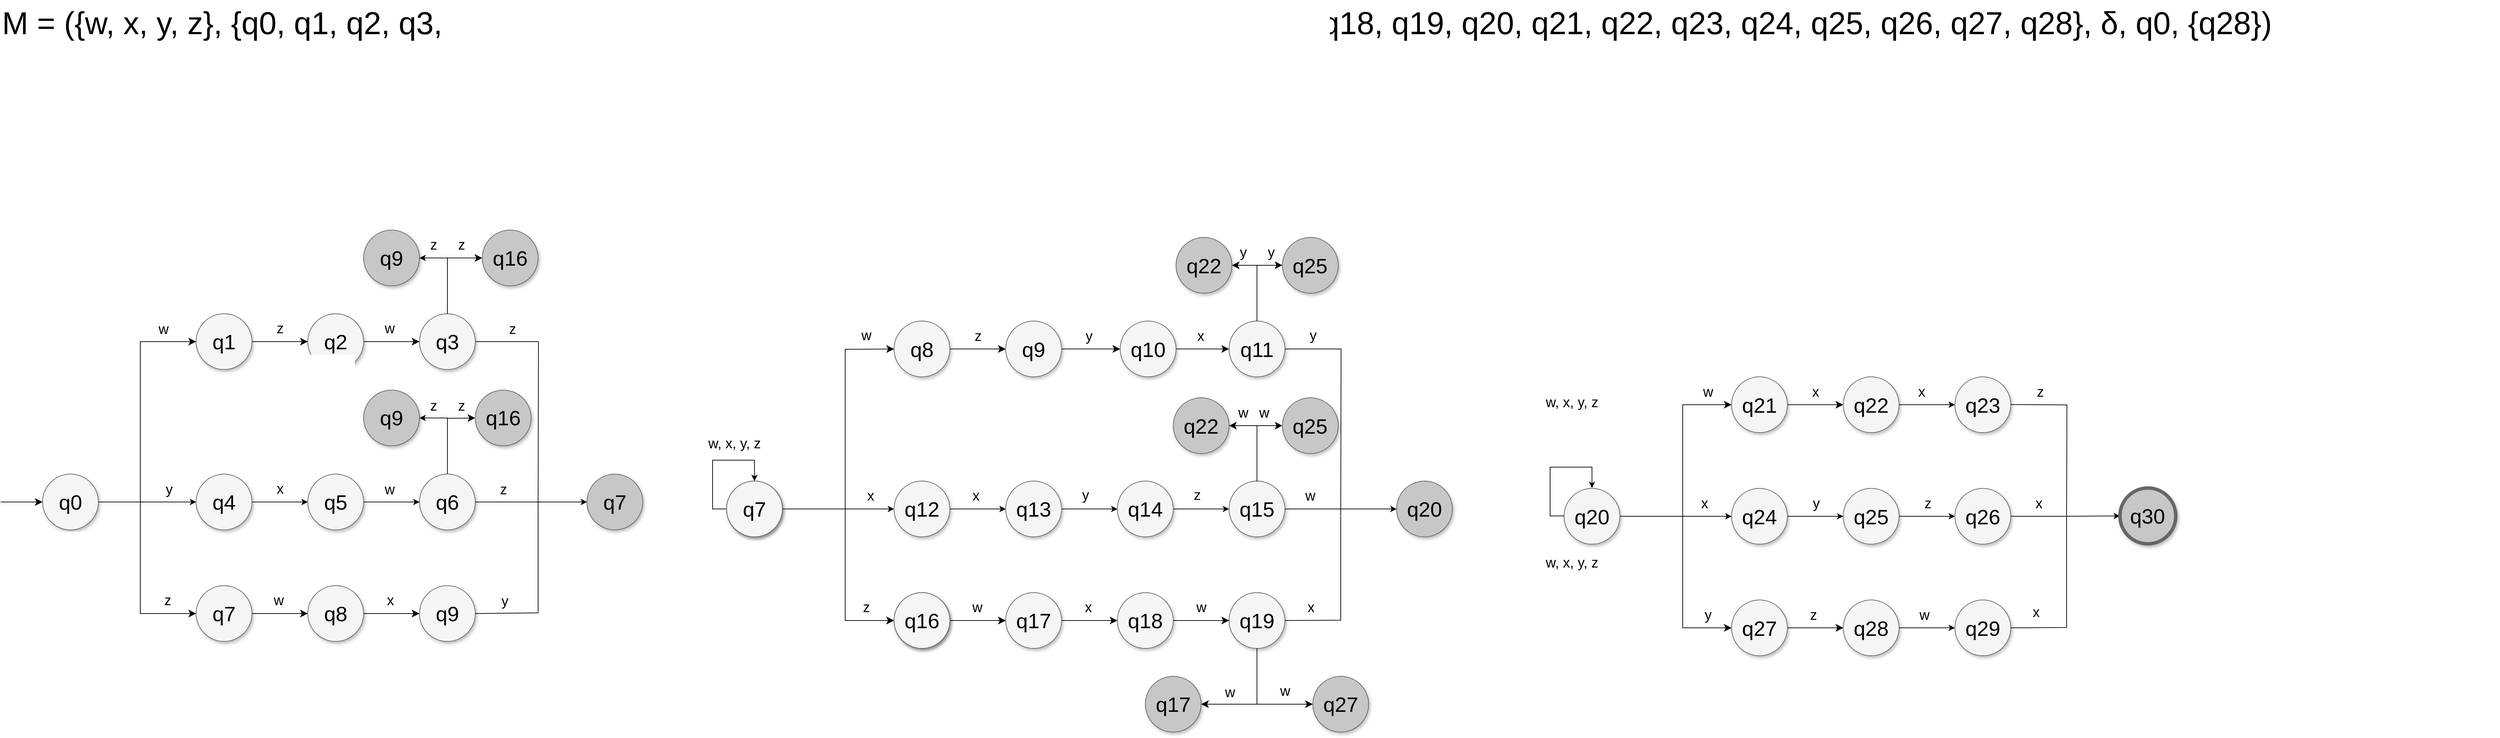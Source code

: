 <mxfile version="24.7.8">
  <diagram name="Page-1" id="ff44883e-f642-bcb2-894b-16b3d25a3f0b">
    <mxGraphModel dx="765" dy="1646" grid="1" gridSize="10" guides="1" tooltips="1" connect="1" arrows="1" fold="1" page="1" pageScale="1.5" pageWidth="1169" pageHeight="826" background="none" math="0" shadow="0">
      <root>
        <mxCell id="0" style=";html=1;" />
        <mxCell id="1" style=";html=1;" parent="0" />
        <mxCell id="iIViWj5kwo_5ftV5tEHs-10" style="edgeStyle=none;curved=1;rounded=0;orthogonalLoop=1;jettySize=auto;html=1;exitX=1;exitY=0.5;exitDx=0;exitDy=0;fontSize=12;startSize=8;endSize=8;entryX=0;entryY=0.5;entryDx=0;entryDy=0;" parent="1" source="f0bcc99304e6f5a-2" target="iIViWj5kwo_5ftV5tEHs-11" edge="1">
          <mxGeometry relative="1" as="geometry">
            <mxPoint x="520" y="350.412" as="targetPoint" />
          </mxGeometry>
        </mxCell>
        <mxCell id="iIViWj5kwo_5ftV5tEHs-38" value="&lt;font style=&quot;font-size: 20px;&quot;&gt;z&lt;/font&gt;" style="edgeLabel;html=1;align=center;verticalAlign=middle;resizable=0;points=[];fontSize=12;" parent="iIViWj5kwo_5ftV5tEHs-10" vertex="1" connectable="0">
          <mxGeometry x="-0.477" y="3" relative="1" as="geometry">
            <mxPoint x="19" y="-17" as="offset" />
          </mxGeometry>
        </mxCell>
        <mxCell id="f0bcc99304e6f5a-2" value="q1" style="ellipse;whiteSpace=wrap;html=1;rounded=0;shadow=1;strokeColor=#666666;strokeWidth=1;fontSize=30;align=center;fillColor=#f5f5f5;" parent="1" vertex="1">
          <mxGeometry x="280" y="310" width="80" height="80" as="geometry" />
        </mxCell>
        <mxCell id="iIViWj5kwo_5ftV5tEHs-1" value="" style="edgeStyle=none;orthogonalLoop=1;jettySize=auto;html=1;rounded=0;fontSize=12;startSize=8;endSize=8;curved=1;entryX=0;entryY=0.5;entryDx=0;entryDy=0;" parent="1" target="iIViWj5kwo_5ftV5tEHs-2" edge="1">
          <mxGeometry width="140" relative="1" as="geometry">
            <mxPoint y="580" as="sourcePoint" />
            <mxPoint x="40" y="580" as="targetPoint" />
            <Array as="points" />
          </mxGeometry>
        </mxCell>
        <mxCell id="iIViWj5kwo_5ftV5tEHs-6" style="edgeStyle=none;curved=0;rounded=0;orthogonalLoop=1;jettySize=auto;html=1;entryX=0;entryY=0.5;entryDx=0;entryDy=0;fontSize=12;startSize=8;endSize=8;" parent="1" source="iIViWj5kwo_5ftV5tEHs-2" target="f0bcc99304e6f5a-2" edge="1">
          <mxGeometry relative="1" as="geometry">
            <Array as="points">
              <mxPoint x="200" y="580" />
              <mxPoint x="200" y="350" />
            </Array>
          </mxGeometry>
        </mxCell>
        <mxCell id="iIViWj5kwo_5ftV5tEHs-8" value="&lt;font style=&quot;font-size: 20px;&quot;&gt;w&lt;/font&gt;" style="edgeLabel;html=1;align=center;verticalAlign=middle;resizable=0;points=[];fontSize=12;" parent="iIViWj5kwo_5ftV5tEHs-6" vertex="1" connectable="0">
          <mxGeometry x="0.784" y="2" relative="1" as="geometry">
            <mxPoint x="-7" y="-17" as="offset" />
          </mxGeometry>
        </mxCell>
        <mxCell id="iIViWj5kwo_5ftV5tEHs-7" style="edgeStyle=none;curved=0;rounded=0;orthogonalLoop=1;jettySize=auto;html=1;exitX=1;exitY=0.5;exitDx=0;exitDy=0;entryX=0;entryY=0.5;entryDx=0;entryDy=0;fontSize=12;startSize=8;endSize=8;" parent="1" source="iIViWj5kwo_5ftV5tEHs-2" target="iIViWj5kwo_5ftV5tEHs-3" edge="1">
          <mxGeometry relative="1" as="geometry">
            <Array as="points">
              <mxPoint x="200" y="580" />
              <mxPoint x="200" y="740" />
            </Array>
          </mxGeometry>
        </mxCell>
        <mxCell id="iIViWj5kwo_5ftV5tEHs-9" value="&lt;span style=&quot;font-size: 20px;&quot;&gt;y&lt;/span&gt;" style="edgeLabel;html=1;align=center;verticalAlign=middle;resizable=0;points=[];fontSize=12;" parent="iIViWj5kwo_5ftV5tEHs-7" vertex="1" connectable="0">
          <mxGeometry x="0.784" relative="1" as="geometry">
            <mxPoint x="-7" y="-179" as="offset" />
          </mxGeometry>
        </mxCell>
        <mxCell id="JUdrio8stWn7Q4SskedR-26" value="&lt;font style=&quot;font-size: 20px;&quot;&gt;z&lt;/font&gt;" style="edgeLabel;html=1;align=center;verticalAlign=middle;resizable=0;points=[];" vertex="1" connectable="0" parent="iIViWj5kwo_5ftV5tEHs-7">
          <mxGeometry x="0.726" y="1" relative="1" as="geometry">
            <mxPoint y="-19" as="offset" />
          </mxGeometry>
        </mxCell>
        <mxCell id="JUdrio8stWn7Q4SskedR-3" value="" style="edgeStyle=orthogonalEdgeStyle;rounded=0;orthogonalLoop=1;jettySize=auto;html=1;" edge="1" parent="1" source="iIViWj5kwo_5ftV5tEHs-2" target="JUdrio8stWn7Q4SskedR-2">
          <mxGeometry relative="1" as="geometry" />
        </mxCell>
        <mxCell id="iIViWj5kwo_5ftV5tEHs-2" value="q0" style="ellipse;whiteSpace=wrap;html=1;rounded=0;shadow=1;strokeColor=#666666;strokeWidth=1;fontSize=30;align=center;fillColor=#f5f5f5;" parent="1" vertex="1">
          <mxGeometry x="60" y="540" width="80" height="80" as="geometry" />
        </mxCell>
        <mxCell id="iIViWj5kwo_5ftV5tEHs-29" value="" style="edgeStyle=none;curved=1;rounded=0;orthogonalLoop=1;jettySize=auto;html=1;fontSize=12;startSize=8;endSize=8;" parent="1" source="iIViWj5kwo_5ftV5tEHs-3" target="iIViWj5kwo_5ftV5tEHs-27" edge="1">
          <mxGeometry relative="1" as="geometry" />
        </mxCell>
        <mxCell id="iIViWj5kwo_5ftV5tEHs-40" value="&lt;font style=&quot;font-size: 20px;&quot;&gt;x&lt;/font&gt;" style="edgeLabel;html=1;align=center;verticalAlign=middle;resizable=0;points=[];fontSize=12;" parent="iIViWj5kwo_5ftV5tEHs-29" vertex="1" connectable="0">
          <mxGeometry x="-0.083" y="2" relative="1" as="geometry">
            <mxPoint x="3" y="-178" as="offset" />
          </mxGeometry>
        </mxCell>
        <mxCell id="JUdrio8stWn7Q4SskedR-25" value="&lt;font style=&quot;font-size: 20px;&quot;&gt;w&lt;/font&gt;" style="edgeLabel;html=1;align=center;verticalAlign=middle;resizable=0;points=[];" vertex="1" connectable="0" parent="iIViWj5kwo_5ftV5tEHs-29">
          <mxGeometry x="-0.058" relative="1" as="geometry">
            <mxPoint y="-20" as="offset" />
          </mxGeometry>
        </mxCell>
        <mxCell id="iIViWj5kwo_5ftV5tEHs-3" value="q7" style="ellipse;whiteSpace=wrap;html=1;rounded=0;shadow=1;strokeColor=#666666;strokeWidth=1;fontSize=30;align=center;fillColor=#f5f5f5;" parent="1" vertex="1">
          <mxGeometry x="280" y="700" width="80" height="80" as="geometry" />
        </mxCell>
        <mxCell id="iIViWj5kwo_5ftV5tEHs-23" style="edgeStyle=none;curved=1;rounded=0;orthogonalLoop=1;jettySize=auto;html=1;entryX=0;entryY=0.5;entryDx=0;entryDy=0;fontSize=12;startSize=8;endSize=8;" parent="1" source="iIViWj5kwo_5ftV5tEHs-11" edge="1">
          <mxGeometry relative="1" as="geometry">
            <mxPoint x="600" y="350" as="targetPoint" />
          </mxGeometry>
        </mxCell>
        <mxCell id="iIViWj5kwo_5ftV5tEHs-39" value="&lt;font style=&quot;font-size: 20px;&quot;&gt;w&lt;/font&gt;" style="edgeLabel;html=1;align=center;verticalAlign=middle;resizable=0;points=[];fontSize=12;" parent="iIViWj5kwo_5ftV5tEHs-23" vertex="1" connectable="0">
          <mxGeometry x="-0.083" y="3" relative="1" as="geometry">
            <mxPoint y="-17" as="offset" />
          </mxGeometry>
        </mxCell>
        <mxCell id="iIViWj5kwo_5ftV5tEHs-11" value="q2" style="ellipse;whiteSpace=wrap;html=1;rounded=0;shadow=1;strokeColor=#666666;strokeWidth=1;fontSize=30;align=center;fillColor=#f5f5f5;" parent="1" vertex="1">
          <mxGeometry x="440" y="310" width="80" height="80" as="geometry" />
        </mxCell>
        <mxCell id="iIViWj5kwo_5ftV5tEHs-27" value="q8" style="ellipse;whiteSpace=wrap;html=1;rounded=0;shadow=1;strokeColor=#666666;strokeWidth=1;fontSize=30;align=center;fillColor=#f5f5f5;" parent="1" vertex="1">
          <mxGeometry x="440" y="700" width="80" height="80" as="geometry" />
        </mxCell>
        <mxCell id="iIViWj5kwo_5ftV5tEHs-47" style="edgeStyle=none;curved=0;rounded=0;orthogonalLoop=1;jettySize=auto;html=1;exitX=1;exitY=0.5;exitDx=0;exitDy=0;fontSize=12;startSize=8;endSize=8;" parent="1" source="iIViWj5kwo_5ftV5tEHs-49" target="iIViWj5kwo_5ftV5tEHs-52" edge="1">
          <mxGeometry relative="1" as="geometry">
            <Array as="points">
              <mxPoint x="1210" y="590" />
              <mxPoint x="1210" y="750" />
            </Array>
          </mxGeometry>
        </mxCell>
        <mxCell id="iIViWj5kwo_5ftV5tEHs-49" value="q5" style="ellipse;whiteSpace=wrap;html=1;rounded=0;shadow=1;strokeColor=#666666;strokeWidth=1;fontSize=30;align=center;fillColor=#f5f5f5;" parent="1" vertex="1">
          <mxGeometry x="1040" y="550" width="80" height="80" as="geometry" />
        </mxCell>
        <mxCell id="iIViWj5kwo_5ftV5tEHs-50" value="" style="edgeStyle=none;curved=1;rounded=0;orthogonalLoop=1;jettySize=auto;html=1;fontSize=12;startSize=8;endSize=8;" parent="1" source="iIViWj5kwo_5ftV5tEHs-52" target="iIViWj5kwo_5ftV5tEHs-59" edge="1">
          <mxGeometry relative="1" as="geometry" />
        </mxCell>
        <mxCell id="iIViWj5kwo_5ftV5tEHs-52" value="q8" style="ellipse;whiteSpace=wrap;html=1;rounded=0;shadow=1;strokeColor=#666666;strokeWidth=1;fontSize=30;align=center;fillColor=#f5f5f5;" parent="1" vertex="1">
          <mxGeometry x="1280" y="710" width="80" height="80" as="geometry" />
        </mxCell>
        <mxCell id="iIViWj5kwo_5ftV5tEHs-53" style="edgeStyle=none;curved=1;rounded=0;orthogonalLoop=1;jettySize=auto;html=1;entryX=0;entryY=0.5;entryDx=0;entryDy=0;fontSize=12;startSize=8;endSize=8;" parent="1" source="iIViWj5kwo_5ftV5tEHs-55" edge="1" target="YRFl2U0ToXUnBVI3a0Rl-48">
          <mxGeometry relative="1" as="geometry">
            <mxPoint x="1564.0" y="360.53" as="targetPoint" />
          </mxGeometry>
        </mxCell>
        <mxCell id="iIViWj5kwo_5ftV5tEHs-54" value="&lt;span style=&quot;font-size: 20px;&quot;&gt;y&lt;/span&gt;" style="edgeLabel;html=1;align=center;verticalAlign=middle;resizable=0;points=[];fontSize=12;" parent="iIViWj5kwo_5ftV5tEHs-53" vertex="1" connectable="0">
          <mxGeometry x="-0.083" y="3" relative="1" as="geometry">
            <mxPoint y="-17" as="offset" />
          </mxGeometry>
        </mxCell>
        <mxCell id="iIViWj5kwo_5ftV5tEHs-55" value="q9" style="ellipse;whiteSpace=wrap;html=1;rounded=0;shadow=1;strokeColor=#666666;strokeWidth=1;fontSize=30;align=center;fillColor=#f5f5f5;" parent="1" vertex="1">
          <mxGeometry x="1440" y="320.53" width="80" height="80" as="geometry" />
        </mxCell>
        <mxCell id="iIViWj5kwo_5ftV5tEHs-57" value="" style="edgeStyle=none;curved=1;rounded=0;orthogonalLoop=1;jettySize=auto;html=1;fontSize=12;startSize=8;endSize=8;" parent="1" source="iIViWj5kwo_5ftV5tEHs-59" edge="1">
          <mxGeometry relative="1" as="geometry">
            <mxPoint x="1600" y="750" as="targetPoint" />
          </mxGeometry>
        </mxCell>
        <mxCell id="iIViWj5kwo_5ftV5tEHs-58" value="&lt;font style=&quot;font-size: 20px;&quot;&gt;y&lt;/font&gt;" style="edgeLabel;html=1;align=center;verticalAlign=middle;resizable=0;points=[];fontSize=12;" parent="iIViWj5kwo_5ftV5tEHs-57" vertex="1" connectable="0">
          <mxGeometry x="-0.167" relative="1" as="geometry">
            <mxPoint y="-181" as="offset" />
          </mxGeometry>
        </mxCell>
        <mxCell id="JUdrio8stWn7Q4SskedR-35" value="&lt;font style=&quot;font-size: 20px;&quot;&gt;x&lt;/font&gt;" style="edgeLabel;html=1;align=center;verticalAlign=middle;resizable=0;points=[];" vertex="1" connectable="0" parent="iIViWj5kwo_5ftV5tEHs-57">
          <mxGeometry x="-0.054" y="-1" relative="1" as="geometry">
            <mxPoint y="-21" as="offset" />
          </mxGeometry>
        </mxCell>
        <mxCell id="iIViWj5kwo_5ftV5tEHs-59" value="q17" style="ellipse;whiteSpace=wrap;html=1;rounded=0;shadow=1;strokeColor=#666666;strokeWidth=1;fontSize=30;align=center;fillColor=#f5f5f5;" parent="1" vertex="1">
          <mxGeometry x="1440" y="710" width="80" height="80" as="geometry" />
        </mxCell>
        <mxCell id="EqjX6n_9IyycGUnKyrME-22" value="M = ({w, x, y, z}, {q0, q1, q2, q3, q4, q5, q6, q7, q8, q9, q10, q11, q12, q13, q14, q15, q16, q17, q18, q19, q20, q21, q22, q23, q24, q25, q26, q27, q28}, δ, q0, {q28})" style="text;whiteSpace=wrap;fontSize=45;" parent="1" vertex="1">
          <mxGeometry y="-140" width="3580" height="30" as="geometry" />
        </mxCell>
        <mxCell id="YRFl2U0ToXUnBVI3a0Rl-30" value="" style="edgeStyle=none;curved=0;rounded=0;orthogonalLoop=1;jettySize=auto;html=1;fontSize=12;startSize=8;endSize=8;" parent="1" target="YRFl2U0ToXUnBVI3a0Rl-35" edge="1">
          <mxGeometry relative="1" as="geometry">
            <mxPoint x="520" y="740" as="sourcePoint" />
            <Array as="points" />
          </mxGeometry>
        </mxCell>
        <mxCell id="YRFl2U0ToXUnBVI3a0Rl-31" value="&lt;font style=&quot;font-size: 20px;&quot;&gt;w&lt;/font&gt;" style="edgeLabel;html=1;align=center;verticalAlign=middle;resizable=0;points=[];fontSize=12;" parent="YRFl2U0ToXUnBVI3a0Rl-30" vertex="1" connectable="0">
          <mxGeometry x="-0.083" y="2" relative="1" as="geometry">
            <mxPoint y="-177" as="offset" />
          </mxGeometry>
        </mxCell>
        <mxCell id="JUdrio8stWn7Q4SskedR-23" value="&lt;font style=&quot;font-size: 20px;&quot;&gt;x&lt;/font&gt;" style="edgeLabel;html=1;align=center;verticalAlign=middle;resizable=0;points=[];" vertex="1" connectable="0" parent="YRFl2U0ToXUnBVI3a0Rl-30">
          <mxGeometry x="-0.046" relative="1" as="geometry">
            <mxPoint y="-20" as="offset" />
          </mxGeometry>
        </mxCell>
        <mxCell id="JUdrio8stWn7Q4SskedR-9" style="edgeStyle=orthogonalEdgeStyle;rounded=0;orthogonalLoop=1;jettySize=auto;html=1;exitX=1;exitY=0.5;exitDx=0;exitDy=0;endArrow=none;endFill=0;" edge="1" parent="1" source="YRFl2U0ToXUnBVI3a0Rl-33">
          <mxGeometry relative="1" as="geometry">
            <mxPoint x="770" y="590" as="targetPoint" />
            <mxPoint x="690.0" y="350" as="sourcePoint" />
          </mxGeometry>
        </mxCell>
        <mxCell id="JUdrio8stWn7Q4SskedR-28" value="&lt;font style=&quot;font-size: 20px;&quot;&gt;z&lt;/font&gt;" style="edgeLabel;html=1;align=center;verticalAlign=middle;resizable=0;points=[];" vertex="1" connectable="0" parent="JUdrio8stWn7Q4SskedR-9">
          <mxGeometry x="-0.673" relative="1" as="geometry">
            <mxPoint x="-1" y="-19" as="offset" />
          </mxGeometry>
        </mxCell>
        <mxCell id="JUdrio8stWn7Q4SskedR-47" value="" style="edgeStyle=orthogonalEdgeStyle;rounded=0;orthogonalLoop=1;jettySize=auto;html=1;entryX=1;entryY=0.5;entryDx=0;entryDy=0;exitX=0.5;exitY=0;exitDx=0;exitDy=0;" edge="1" parent="1" source="YRFl2U0ToXUnBVI3a0Rl-33" target="JUdrio8stWn7Q4SskedR-46">
          <mxGeometry relative="1" as="geometry">
            <mxPoint x="690" y="210" as="sourcePoint" />
            <mxPoint x="620" y="160" as="targetPoint" />
          </mxGeometry>
        </mxCell>
        <mxCell id="YRFl2U0ToXUnBVI3a0Rl-33" value="q3" style="ellipse;whiteSpace=wrap;html=1;rounded=0;shadow=1;strokeColor=#666666;strokeWidth=1;fontSize=30;align=center;fillColor=#f5f5f5;" parent="1" vertex="1">
          <mxGeometry x="600" y="310" width="80" height="80" as="geometry" />
        </mxCell>
        <mxCell id="YRFl2U0ToXUnBVI3a0Rl-35" value="q9" style="ellipse;whiteSpace=wrap;html=1;rounded=0;shadow=1;strokeColor=#666666;strokeWidth=1;fontSize=30;align=center;fillColor=#f5f5f5;" parent="1" vertex="1">
          <mxGeometry x="600" y="700" width="80" height="80" as="geometry" />
        </mxCell>
        <mxCell id="YRFl2U0ToXUnBVI3a0Rl-40" value="" style="edgeStyle=none;curved=0;rounded=0;orthogonalLoop=1;jettySize=auto;html=1;fontSize=12;startSize=8;endSize=8;endArrow=none;endFill=0;exitX=1;exitY=0.5;exitDx=0;exitDy=0;" parent="1" edge="1" source="YRFl2U0ToXUnBVI3a0Rl-35">
          <mxGeometry relative="1" as="geometry">
            <mxPoint x="690" y="739.47" as="sourcePoint" />
            <mxPoint x="770" y="590" as="targetPoint" />
            <Array as="points">
              <mxPoint x="770" y="739" />
            </Array>
          </mxGeometry>
        </mxCell>
        <mxCell id="JUdrio8stWn7Q4SskedR-24" value="&lt;font style=&quot;font-size: 20px;&quot;&gt;y&lt;/font&gt;" style="edgeLabel;html=1;align=center;verticalAlign=middle;resizable=0;points=[];" vertex="1" connectable="0" parent="YRFl2U0ToXUnBVI3a0Rl-40">
          <mxGeometry x="-0.653" y="1" relative="1" as="geometry">
            <mxPoint y="-18" as="offset" />
          </mxGeometry>
        </mxCell>
        <mxCell id="YRFl2U0ToXUnBVI3a0Rl-46" style="edgeStyle=none;curved=1;rounded=0;orthogonalLoop=1;jettySize=auto;html=1;entryX=0;entryY=0.5;entryDx=0;entryDy=0;fontSize=12;startSize=8;endSize=8;" parent="1" source="YRFl2U0ToXUnBVI3a0Rl-48" edge="1" target="YRFl2U0ToXUnBVI3a0Rl-74">
          <mxGeometry relative="1" as="geometry">
            <mxPoint x="1724.0" y="360.53" as="targetPoint" />
          </mxGeometry>
        </mxCell>
        <mxCell id="YRFl2U0ToXUnBVI3a0Rl-47" value="&lt;span style=&quot;font-size: 20px;&quot;&gt;x&lt;/span&gt;" style="edgeLabel;html=1;align=center;verticalAlign=middle;resizable=0;points=[];fontSize=12;" parent="YRFl2U0ToXUnBVI3a0Rl-46" vertex="1" connectable="0">
          <mxGeometry x="-0.083" y="3" relative="1" as="geometry">
            <mxPoint y="-17" as="offset" />
          </mxGeometry>
        </mxCell>
        <mxCell id="YRFl2U0ToXUnBVI3a0Rl-48" value="q10" style="ellipse;whiteSpace=wrap;html=1;rounded=0;shadow=1;strokeColor=#666666;strokeWidth=1;fontSize=30;align=center;fillColor=#f5f5f5;" parent="1" vertex="1">
          <mxGeometry x="1604" y="320.53" width="80" height="80" as="geometry" />
        </mxCell>
        <mxCell id="YRFl2U0ToXUnBVI3a0Rl-49" value="" style="edgeStyle=none;curved=1;rounded=0;orthogonalLoop=1;jettySize=auto;html=1;fontSize=12;startSize=8;endSize=8;" parent="1" source="YRFl2U0ToXUnBVI3a0Rl-51" edge="1">
          <mxGeometry relative="1" as="geometry">
            <mxPoint x="1760.0" y="750.0" as="targetPoint" />
          </mxGeometry>
        </mxCell>
        <mxCell id="YRFl2U0ToXUnBVI3a0Rl-50" value="&lt;font style=&quot;font-size: 20px;&quot;&gt;z&lt;/font&gt;" style="edgeLabel;html=1;align=center;verticalAlign=middle;resizable=0;points=[];fontSize=12;" parent="YRFl2U0ToXUnBVI3a0Rl-49" vertex="1" connectable="0">
          <mxGeometry x="-0.167" relative="1" as="geometry">
            <mxPoint y="-181" as="offset" />
          </mxGeometry>
        </mxCell>
        <mxCell id="YRFl2U0ToXUnBVI3a0Rl-51" value="q18" style="ellipse;whiteSpace=wrap;html=1;rounded=0;shadow=1;strokeColor=#666666;strokeWidth=1;fontSize=30;align=center;fillColor=#f5f5f5;" parent="1" vertex="1">
          <mxGeometry x="1600" y="710" width="80" height="80" as="geometry" />
        </mxCell>
        <mxCell id="JUdrio8stWn7Q4SskedR-19" style="edgeStyle=orthogonalEdgeStyle;rounded=0;orthogonalLoop=1;jettySize=auto;html=1;exitX=1;exitY=0.5;exitDx=0;exitDy=0;endArrow=none;endFill=0;" edge="1" parent="1" source="YRFl2U0ToXUnBVI3a0Rl-74">
          <mxGeometry relative="1" as="geometry">
            <mxPoint x="1920" y="600" as="targetPoint" />
          </mxGeometry>
        </mxCell>
        <mxCell id="YRFl2U0ToXUnBVI3a0Rl-74" value="q11" style="ellipse;whiteSpace=wrap;html=1;rounded=0;shadow=1;strokeColor=#666666;strokeWidth=1;fontSize=30;align=center;fillColor=#f5f5f5;" parent="1" vertex="1">
          <mxGeometry x="1760" y="320.53" width="80" height="80" as="geometry" />
        </mxCell>
        <mxCell id="YRFl2U0ToXUnBVI3a0Rl-77" value="q19" style="ellipse;whiteSpace=wrap;html=1;rounded=0;shadow=1;strokeColor=#666666;strokeWidth=1;fontSize=30;align=center;fillColor=#f5f5f5;" parent="1" vertex="1">
          <mxGeometry x="1760" y="710" width="80" height="80" as="geometry" />
        </mxCell>
        <mxCell id="YRFl2U0ToXUnBVI3a0Rl-78" value="q25" style="ellipse;whiteSpace=wrap;html=1;rounded=0;shadow=1;strokeColor=#666666;strokeWidth=1;fontSize=30;align=center;fillColor=#C7C7C7;" parent="1" vertex="1">
          <mxGeometry x="1836.47" y="200.53" width="80" height="80" as="geometry" />
        </mxCell>
        <mxCell id="YRFl2U0ToXUnBVI3a0Rl-79" value="q22" style="ellipse;whiteSpace=wrap;html=1;rounded=0;shadow=1;strokeColor=#666666;strokeWidth=1;fontSize=30;align=center;fillColor=#C7C7C7;" parent="1" vertex="1">
          <mxGeometry x="1684" y="200.53" width="80" height="80" as="geometry" />
        </mxCell>
        <mxCell id="YRFl2U0ToXUnBVI3a0Rl-82" value="q17" style="ellipse;whiteSpace=wrap;html=1;rounded=0;shadow=1;strokeColor=#666666;strokeWidth=1;fontSize=30;align=center;fillColor=#C7C7C7;" parent="1" vertex="1">
          <mxGeometry x="1640" y="830" width="80" height="80" as="geometry" />
        </mxCell>
        <mxCell id="YRFl2U0ToXUnBVI3a0Rl-83" value="q27" style="ellipse;whiteSpace=wrap;html=1;rounded=0;shadow=1;strokeColor=#666666;strokeWidth=1;fontSize=30;align=center;fillColor=#C7C7C7;" parent="1" vertex="1">
          <mxGeometry x="1880" y="830" width="80" height="80" as="geometry" />
        </mxCell>
        <mxCell id="YRFl2U0ToXUnBVI3a0Rl-86" style="edgeStyle=none;curved=0;rounded=0;orthogonalLoop=1;jettySize=auto;html=1;exitX=0.5;exitY=0;exitDx=0;exitDy=0;entryX=1;entryY=0.5;entryDx=0;entryDy=0;fontSize=12;startSize=8;endSize=8;" parent="1" target="YRFl2U0ToXUnBVI3a0Rl-79" edge="1">
          <mxGeometry relative="1" as="geometry">
            <mxPoint x="1800" y="320.53" as="sourcePoint" />
            <mxPoint x="1840" y="120.53" as="targetPoint" />
            <Array as="points">
              <mxPoint x="1800" y="240.53" />
            </Array>
          </mxGeometry>
        </mxCell>
        <mxCell id="YRFl2U0ToXUnBVI3a0Rl-87" value="&lt;span style=&quot;font-size: 20px;&quot;&gt;y&lt;/span&gt;" style="edgeLabel;html=1;align=center;verticalAlign=middle;resizable=0;points=[];fontSize=12;" parent="YRFl2U0ToXUnBVI3a0Rl-86" vertex="1" connectable="0">
          <mxGeometry x="0.772" y="2" relative="1" as="geometry">
            <mxPoint x="3" y="-22" as="offset" />
          </mxGeometry>
        </mxCell>
        <mxCell id="YRFl2U0ToXUnBVI3a0Rl-88" style="edgeStyle=none;curved=0;rounded=0;orthogonalLoop=1;jettySize=auto;html=1;exitX=0.5;exitY=0;exitDx=0;exitDy=0;entryX=0;entryY=0.5;entryDx=0;entryDy=0;fontSize=12;startSize=8;endSize=8;" parent="1" target="YRFl2U0ToXUnBVI3a0Rl-78" edge="1">
          <mxGeometry relative="1" as="geometry">
            <mxPoint x="1800" y="320.53" as="sourcePoint" />
            <mxPoint x="1840" y="240.53" as="targetPoint" />
            <Array as="points">
              <mxPoint x="1800" y="240.53" />
            </Array>
          </mxGeometry>
        </mxCell>
        <mxCell id="YRFl2U0ToXUnBVI3a0Rl-89" value="&lt;font style=&quot;font-size: 20px;&quot;&gt;y&lt;/font&gt;" style="edgeLabel;html=1;align=center;verticalAlign=middle;resizable=0;points=[];fontSize=12;" parent="YRFl2U0ToXUnBVI3a0Rl-88" vertex="1" connectable="0">
          <mxGeometry x="0.578" y="1" relative="1" as="geometry">
            <mxPoint x="8" y="-19" as="offset" />
          </mxGeometry>
        </mxCell>
        <mxCell id="YRFl2U0ToXUnBVI3a0Rl-92" style="edgeStyle=none;curved=0;rounded=0;orthogonalLoop=1;jettySize=auto;html=1;exitX=0.5;exitY=1;exitDx=0;exitDy=0;entryX=0;entryY=0.5;entryDx=0;entryDy=0;fontSize=12;startSize=8;endSize=8;" parent="1" target="YRFl2U0ToXUnBVI3a0Rl-83" edge="1">
          <mxGeometry relative="1" as="geometry">
            <mxPoint x="1800" y="790" as="sourcePoint" />
            <Array as="points">
              <mxPoint x="1800" y="870" />
            </Array>
            <mxPoint x="1840.0" y="870" as="targetPoint" />
          </mxGeometry>
        </mxCell>
        <mxCell id="YRFl2U0ToXUnBVI3a0Rl-93" value="&lt;font style=&quot;font-size: 20px;&quot;&gt;w&lt;/font&gt;" style="edgeLabel;html=1;align=center;verticalAlign=middle;resizable=0;points=[];fontSize=12;" parent="YRFl2U0ToXUnBVI3a0Rl-92" vertex="1" connectable="0">
          <mxGeometry x="0.587" y="4" relative="1" as="geometry">
            <mxPoint x="-7" y="-16" as="offset" />
          </mxGeometry>
        </mxCell>
        <mxCell id="YRFl2U0ToXUnBVI3a0Rl-94" style="edgeStyle=none;curved=0;rounded=0;orthogonalLoop=1;jettySize=auto;html=1;exitX=0.5;exitY=1;exitDx=0;exitDy=0;entryX=1;entryY=0.5;entryDx=0;entryDy=0;fontSize=12;startSize=8;endSize=8;" parent="1" target="YRFl2U0ToXUnBVI3a0Rl-82" edge="1">
          <mxGeometry relative="1" as="geometry">
            <mxPoint x="1800" y="790" as="sourcePoint" />
            <Array as="points">
              <mxPoint x="1800" y="870" />
            </Array>
            <mxPoint x="1840.0" y="990" as="targetPoint" />
          </mxGeometry>
        </mxCell>
        <mxCell id="YRFl2U0ToXUnBVI3a0Rl-95" value="&lt;font style=&quot;font-size: 20px;&quot;&gt;w&lt;/font&gt;" style="edgeLabel;html=1;align=center;verticalAlign=middle;resizable=0;points=[];fontSize=12;" parent="YRFl2U0ToXUnBVI3a0Rl-94" vertex="1" connectable="0">
          <mxGeometry x="0.784" y="1" relative="1" as="geometry">
            <mxPoint x="23" y="-19" as="offset" />
          </mxGeometry>
        </mxCell>
        <mxCell id="YRFl2U0ToXUnBVI3a0Rl-101" style="edgeStyle=none;curved=1;rounded=0;orthogonalLoop=1;jettySize=auto;html=1;exitX=1;exitY=0.5;exitDx=0;exitDy=0;fontSize=12;startSize=8;endSize=8;entryX=0;entryY=0.5;entryDx=0;entryDy=0;" parent="1" source="YRFl2U0ToXUnBVI3a0Rl-109" edge="1" target="iIViWj5kwo_5ftV5tEHs-55">
          <mxGeometry relative="1" as="geometry">
            <mxPoint x="1390" y="410" as="targetPoint" />
          </mxGeometry>
        </mxCell>
        <mxCell id="YRFl2U0ToXUnBVI3a0Rl-102" value="&lt;font style=&quot;font-size: 20px;&quot;&gt;z&lt;/font&gt;" style="edgeLabel;html=1;align=center;verticalAlign=middle;resizable=0;points=[];fontSize=12;" parent="YRFl2U0ToXUnBVI3a0Rl-101" vertex="1" connectable="0">
          <mxGeometry x="-0.477" y="3" relative="1" as="geometry">
            <mxPoint x="19" y="-17" as="offset" />
          </mxGeometry>
        </mxCell>
        <mxCell id="YRFl2U0ToXUnBVI3a0Rl-109" value="q8" style="ellipse;whiteSpace=wrap;html=1;rounded=0;shadow=1;strokeColor=#666666;strokeWidth=1;fontSize=30;align=center;fillColor=#f5f5f5;" parent="1" vertex="1">
          <mxGeometry x="1280" y="320.53" width="80" height="80" as="geometry" />
        </mxCell>
        <mxCell id="YRFl2U0ToXUnBVI3a0Rl-110" style="edgeStyle=none;curved=0;rounded=0;orthogonalLoop=1;jettySize=auto;html=1;entryX=0;entryY=0.5;entryDx=0;entryDy=0;fontSize=12;startSize=8;endSize=8;" parent="1" source="YRFl2U0ToXUnBVI3a0Rl-114" target="YRFl2U0ToXUnBVI3a0Rl-109" edge="1">
          <mxGeometry relative="1" as="geometry">
            <Array as="points">
              <mxPoint x="1210" y="590" />
              <mxPoint x="1210" y="430" />
              <mxPoint x="1210" y="361" />
            </Array>
          </mxGeometry>
        </mxCell>
        <mxCell id="YRFl2U0ToXUnBVI3a0Rl-111" value="&lt;font style=&quot;font-size: 20px;&quot;&gt;w&lt;/font&gt;" style="edgeLabel;html=1;align=center;verticalAlign=middle;resizable=0;points=[];fontSize=12;" parent="YRFl2U0ToXUnBVI3a0Rl-110" vertex="1" connectable="0">
          <mxGeometry x="0.784" y="2" relative="1" as="geometry">
            <mxPoint x="2" y="-19" as="offset" />
          </mxGeometry>
        </mxCell>
        <mxCell id="YRFl2U0ToXUnBVI3a0Rl-112" style="edgeStyle=none;curved=0;rounded=0;orthogonalLoop=1;jettySize=auto;html=1;exitX=1;exitY=0.5;exitDx=0;exitDy=0;fontSize=12;startSize=8;endSize=8;" parent="1" source="YRFl2U0ToXUnBVI3a0Rl-114" target="YRFl2U0ToXUnBVI3a0Rl-121" edge="1">
          <mxGeometry relative="1" as="geometry">
            <Array as="points">
              <mxPoint x="1210" y="590" />
              <mxPoint x="1210" y="750" />
            </Array>
          </mxGeometry>
        </mxCell>
        <mxCell id="YRFl2U0ToXUnBVI3a0Rl-113" value="&lt;span style=&quot;font-size: 20px;&quot;&gt;x&lt;/span&gt;" style="edgeLabel;html=1;align=center;verticalAlign=middle;resizable=0;points=[];fontSize=12;" parent="YRFl2U0ToXUnBVI3a0Rl-112" vertex="1" connectable="0">
          <mxGeometry x="0.784" relative="1" as="geometry">
            <mxPoint y="-180" as="offset" />
          </mxGeometry>
        </mxCell>
        <mxCell id="i9ecy3kwUGsUXFgubPl8-27" style="edgeStyle=orthogonalEdgeStyle;rounded=0;orthogonalLoop=1;jettySize=auto;html=1;entryX=0.5;entryY=0;entryDx=0;entryDy=0;" parent="1" source="YRFl2U0ToXUnBVI3a0Rl-114" target="YRFl2U0ToXUnBVI3a0Rl-114" edge="1">
          <mxGeometry relative="1" as="geometry">
            <mxPoint x="1090" y="540" as="targetPoint" />
            <Array as="points">
              <mxPoint x="1020" y="590" />
              <mxPoint x="1020" y="520" />
              <mxPoint x="1080" y="520" />
            </Array>
          </mxGeometry>
        </mxCell>
        <mxCell id="JUdrio8stWn7Q4SskedR-11" value="" style="edgeStyle=orthogonalEdgeStyle;rounded=0;orthogonalLoop=1;jettySize=auto;html=1;" edge="1" parent="1" source="YRFl2U0ToXUnBVI3a0Rl-114" target="JUdrio8stWn7Q4SskedR-10">
          <mxGeometry relative="1" as="geometry" />
        </mxCell>
        <mxCell id="YRFl2U0ToXUnBVI3a0Rl-114" value="q7" style="ellipse;whiteSpace=wrap;html=1;rounded=0;shadow=1;strokeColor=#666666;strokeWidth=1;fontSize=30;align=center;fillColor=#f5f5f5;" parent="1" vertex="1">
          <mxGeometry x="1040" y="550" width="80" height="80" as="geometry" />
        </mxCell>
        <mxCell id="YRFl2U0ToXUnBVI3a0Rl-115" value="" style="edgeStyle=none;curved=1;rounded=0;orthogonalLoop=1;jettySize=auto;html=1;fontSize=12;startSize=8;endSize=8;" parent="1" source="YRFl2U0ToXUnBVI3a0Rl-121" edge="1">
          <mxGeometry relative="1" as="geometry">
            <mxPoint x="1440" y="750" as="targetPoint" />
          </mxGeometry>
        </mxCell>
        <mxCell id="YRFl2U0ToXUnBVI3a0Rl-116" value="&lt;font style=&quot;font-size: 20px;&quot;&gt;x&lt;/font&gt;" style="edgeLabel;html=1;align=center;verticalAlign=middle;resizable=0;points=[];fontSize=12;" parent="YRFl2U0ToXUnBVI3a0Rl-115" vertex="1" connectable="0">
          <mxGeometry x="-0.083" y="2" relative="1" as="geometry">
            <mxPoint y="-178" as="offset" />
          </mxGeometry>
        </mxCell>
        <mxCell id="JUdrio8stWn7Q4SskedR-33" value="&lt;font style=&quot;font-size: 20px;&quot;&gt;w&lt;/font&gt;" style="edgeLabel;html=1;align=center;verticalAlign=middle;resizable=0;points=[];" vertex="1" connectable="0" parent="YRFl2U0ToXUnBVI3a0Rl-115">
          <mxGeometry x="-0.033" relative="1" as="geometry">
            <mxPoint y="-20" as="offset" />
          </mxGeometry>
        </mxCell>
        <mxCell id="YRFl2U0ToXUnBVI3a0Rl-121" value="q16" style="ellipse;whiteSpace=wrap;html=1;rounded=0;shadow=1;strokeColor=#666666;strokeWidth=1;fontSize=30;align=center;fillColor=#f5f5f5;" parent="1" vertex="1">
          <mxGeometry x="1280" y="710" width="80" height="80" as="geometry" />
        </mxCell>
        <mxCell id="YRFl2U0ToXUnBVI3a0Rl-133" style="edgeStyle=none;curved=1;rounded=0;orthogonalLoop=1;jettySize=auto;html=1;exitX=1;exitY=0.5;exitDx=0;exitDy=0;fontSize=12;startSize=8;endSize=8;entryX=0;entryY=0.5;entryDx=0;entryDy=0;" parent="1" source="YRFl2U0ToXUnBVI3a0Rl-160" edge="1">
          <mxGeometry relative="1" as="geometry">
            <mxPoint x="2640" y="440.53" as="targetPoint" />
          </mxGeometry>
        </mxCell>
        <mxCell id="YRFl2U0ToXUnBVI3a0Rl-134" value="&lt;font style=&quot;font-size: 20px;&quot;&gt;x&lt;/font&gt;" style="edgeLabel;html=1;align=center;verticalAlign=middle;resizable=0;points=[];fontSize=12;" parent="YRFl2U0ToXUnBVI3a0Rl-133" vertex="1" connectable="0">
          <mxGeometry x="-0.477" y="3" relative="1" as="geometry">
            <mxPoint x="19" y="-17" as="offset" />
          </mxGeometry>
        </mxCell>
        <mxCell id="YRFl2U0ToXUnBVI3a0Rl-141" style="edgeStyle=none;curved=0;rounded=0;orthogonalLoop=1;jettySize=auto;html=1;entryX=0;entryY=0.5;entryDx=0;entryDy=0;fontSize=12;startSize=8;endSize=8;" parent="1" source="YRFl2U0ToXUnBVI3a0Rl-161" target="YRFl2U0ToXUnBVI3a0Rl-160" edge="1">
          <mxGeometry relative="1" as="geometry">
            <Array as="points">
              <mxPoint x="2410" y="600.53" />
              <mxPoint x="2410" y="440.53" />
            </Array>
          </mxGeometry>
        </mxCell>
        <mxCell id="YRFl2U0ToXUnBVI3a0Rl-142" value="&lt;font style=&quot;font-size: 20px;&quot;&gt;w&lt;/font&gt;" style="edgeLabel;html=1;align=center;verticalAlign=middle;resizable=0;points=[];fontSize=12;" parent="YRFl2U0ToXUnBVI3a0Rl-141" vertex="1" connectable="0">
          <mxGeometry x="0.784" y="2" relative="1" as="geometry">
            <mxPoint y="-18" as="offset" />
          </mxGeometry>
        </mxCell>
        <mxCell id="YRFl2U0ToXUnBVI3a0Rl-143" style="edgeStyle=none;curved=0;rounded=0;orthogonalLoop=1;jettySize=auto;html=1;exitX=1;exitY=0.5;exitDx=0;exitDy=0;fontSize=12;startSize=8;endSize=8;" parent="1" source="YRFl2U0ToXUnBVI3a0Rl-161" target="YRFl2U0ToXUnBVI3a0Rl-162" edge="1">
          <mxGeometry relative="1" as="geometry">
            <Array as="points">
              <mxPoint x="2410" y="600.53" />
              <mxPoint x="2410" y="760.53" />
            </Array>
          </mxGeometry>
        </mxCell>
        <mxCell id="YRFl2U0ToXUnBVI3a0Rl-144" value="&lt;span style=&quot;font-size: 20px;&quot;&gt;y&lt;/span&gt;" style="edgeLabel;html=1;align=center;verticalAlign=middle;resizable=0;points=[];fontSize=12;" parent="YRFl2U0ToXUnBVI3a0Rl-143" vertex="1" connectable="0">
          <mxGeometry x="0.784" relative="1" as="geometry">
            <mxPoint y="-20" as="offset" />
          </mxGeometry>
        </mxCell>
        <mxCell id="YRFl2U0ToXUnBVI3a0Rl-145" value="" style="edgeStyle=none;curved=1;rounded=0;orthogonalLoop=1;jettySize=auto;html=1;fontSize=12;startSize=8;endSize=8;" parent="1" source="YRFl2U0ToXUnBVI3a0Rl-162" edge="1">
          <mxGeometry relative="1" as="geometry">
            <mxPoint x="2640" y="760.53" as="targetPoint" />
          </mxGeometry>
        </mxCell>
        <mxCell id="YRFl2U0ToXUnBVI3a0Rl-146" value="&lt;font style=&quot;font-size: 20px;&quot;&gt;z&lt;/font&gt;" style="edgeLabel;html=1;align=center;verticalAlign=middle;resizable=0;points=[];fontSize=12;" parent="YRFl2U0ToXUnBVI3a0Rl-145" vertex="1" connectable="0">
          <mxGeometry x="-0.083" y="2" relative="1" as="geometry">
            <mxPoint y="-18" as="offset" />
          </mxGeometry>
        </mxCell>
        <mxCell id="YRFl2U0ToXUnBVI3a0Rl-160" value="q21" style="ellipse;whiteSpace=wrap;html=1;rounded=0;shadow=1;strokeColor=#666666;strokeWidth=1;fontSize=30;align=center;fillColor=#f5f5f5;" parent="1" vertex="1">
          <mxGeometry x="2480" y="400.53" width="80" height="80" as="geometry" />
        </mxCell>
        <mxCell id="YRFl2U0ToXUnBVI3a0Rl-204" style="edgeStyle=orthogonalEdgeStyle;rounded=0;orthogonalLoop=1;jettySize=auto;html=1;exitX=1;exitY=0.5;exitDx=0;exitDy=0;" parent="1" source="YRFl2U0ToXUnBVI3a0Rl-161" edge="1">
          <mxGeometry relative="1" as="geometry">
            <mxPoint x="2480" y="600.53" as="targetPoint" />
          </mxGeometry>
        </mxCell>
        <mxCell id="YRFl2U0ToXUnBVI3a0Rl-234" value="&lt;font style=&quot;font-size: 20px;&quot;&gt;x&lt;/font&gt;" style="edgeLabel;html=1;align=center;verticalAlign=middle;resizable=0;points=[];" parent="YRFl2U0ToXUnBVI3a0Rl-204" vertex="1" connectable="0">
          <mxGeometry x="0.509" y="1" relative="1" as="geometry">
            <mxPoint y="-19" as="offset" />
          </mxGeometry>
        </mxCell>
        <mxCell id="YRFl2U0ToXUnBVI3a0Rl-161" value="q20" style="ellipse;whiteSpace=wrap;html=1;rounded=0;shadow=1;strokeColor=#666666;strokeWidth=1;fontSize=30;align=center;fillColor=#f5f5f5;" parent="1" vertex="1">
          <mxGeometry x="2240" y="560.53" width="80" height="80" as="geometry" />
        </mxCell>
        <mxCell id="YRFl2U0ToXUnBVI3a0Rl-217" value="" style="edgeStyle=orthogonalEdgeStyle;rounded=0;orthogonalLoop=1;jettySize=auto;html=1;" parent="1" source="YRFl2U0ToXUnBVI3a0Rl-162" target="YRFl2U0ToXUnBVI3a0Rl-216" edge="1">
          <mxGeometry relative="1" as="geometry" />
        </mxCell>
        <mxCell id="YRFl2U0ToXUnBVI3a0Rl-162" value="q27" style="ellipse;whiteSpace=wrap;html=1;rounded=0;shadow=1;strokeColor=#666666;strokeWidth=1;fontSize=30;align=center;fillColor=#f5f5f5;" parent="1" vertex="1">
          <mxGeometry x="2480" y="720.53" width="80" height="80" as="geometry" />
        </mxCell>
        <mxCell id="YRFl2U0ToXUnBVI3a0Rl-206" value="" style="edgeStyle=orthogonalEdgeStyle;rounded=0;orthogonalLoop=1;jettySize=auto;html=1;" parent="1" source="YRFl2U0ToXUnBVI3a0Rl-203" target="YRFl2U0ToXUnBVI3a0Rl-205" edge="1">
          <mxGeometry relative="1" as="geometry" />
        </mxCell>
        <mxCell id="YRFl2U0ToXUnBVI3a0Rl-235" value="&lt;font style=&quot;font-size: 20px;&quot;&gt;y&lt;/font&gt;" style="edgeLabel;html=1;align=center;verticalAlign=middle;resizable=0;points=[];" parent="YRFl2U0ToXUnBVI3a0Rl-206" vertex="1" connectable="0">
          <mxGeometry x="-0.118" relative="1" as="geometry">
            <mxPoint x="5" y="-20" as="offset" />
          </mxGeometry>
        </mxCell>
        <mxCell id="YRFl2U0ToXUnBVI3a0Rl-203" value="q24" style="ellipse;whiteSpace=wrap;html=1;rounded=0;shadow=1;strokeColor=#666666;strokeWidth=1;fontSize=30;align=center;fillColor=#f5f5f5;" parent="1" vertex="1">
          <mxGeometry x="2480" y="560.53" width="80" height="80" as="geometry" />
        </mxCell>
        <mxCell id="YRFl2U0ToXUnBVI3a0Rl-208" value="" style="edgeStyle=orthogonalEdgeStyle;rounded=0;orthogonalLoop=1;jettySize=auto;html=1;" parent="1" source="YRFl2U0ToXUnBVI3a0Rl-205" target="YRFl2U0ToXUnBVI3a0Rl-207" edge="1">
          <mxGeometry relative="1" as="geometry" />
        </mxCell>
        <mxCell id="YRFl2U0ToXUnBVI3a0Rl-237" value="&lt;font style=&quot;font-size: 20px;&quot;&gt;z&lt;/font&gt;" style="edgeLabel;html=1;align=center;verticalAlign=middle;resizable=0;points=[];" parent="YRFl2U0ToXUnBVI3a0Rl-208" vertex="1" connectable="0">
          <mxGeometry x="0.014" y="1" relative="1" as="geometry">
            <mxPoint y="-19" as="offset" />
          </mxGeometry>
        </mxCell>
        <mxCell id="YRFl2U0ToXUnBVI3a0Rl-205" value="q25" style="ellipse;whiteSpace=wrap;html=1;fontSize=30;fillColor=#f5f5f5;strokeColor=#666666;rounded=0;shadow=1;strokeWidth=1;" parent="1" vertex="1">
          <mxGeometry x="2640" y="560.53" width="80" height="80" as="geometry" />
        </mxCell>
        <mxCell id="YRFl2U0ToXUnBVI3a0Rl-210" value="" style="edgeStyle=orthogonalEdgeStyle;rounded=0;orthogonalLoop=1;jettySize=auto;html=1;entryX=0;entryY=0.5;entryDx=0;entryDy=0;" parent="1" source="YRFl2U0ToXUnBVI3a0Rl-207" target="i9ecy3kwUGsUXFgubPl8-21" edge="1">
          <mxGeometry relative="1" as="geometry">
            <mxPoint x="2960" y="600.53" as="targetPoint" />
          </mxGeometry>
        </mxCell>
        <mxCell id="YRFl2U0ToXUnBVI3a0Rl-238" value="&lt;span style=&quot;font-size: 20px;&quot;&gt;x&lt;/span&gt;" style="edgeLabel;html=1;align=center;verticalAlign=middle;resizable=0;points=[];" parent="YRFl2U0ToXUnBVI3a0Rl-210" vertex="1" connectable="0">
          <mxGeometry x="-0.014" relative="1" as="geometry">
            <mxPoint x="-38" y="-20" as="offset" />
          </mxGeometry>
        </mxCell>
        <mxCell id="YRFl2U0ToXUnBVI3a0Rl-207" value="q26" style="ellipse;whiteSpace=wrap;html=1;fontSize=30;fillColor=#f5f5f5;strokeColor=#666666;rounded=0;shadow=1;strokeWidth=1;" parent="1" vertex="1">
          <mxGeometry x="2800" y="560.53" width="80" height="80" as="geometry" />
        </mxCell>
        <mxCell id="YRFl2U0ToXUnBVI3a0Rl-213" value="" style="edgeStyle=orthogonalEdgeStyle;rounded=0;orthogonalLoop=1;jettySize=auto;html=1;" parent="1" source="YRFl2U0ToXUnBVI3a0Rl-211" target="YRFl2U0ToXUnBVI3a0Rl-212" edge="1">
          <mxGeometry relative="1" as="geometry" />
        </mxCell>
        <mxCell id="YRFl2U0ToXUnBVI3a0Rl-211" value="q22" style="ellipse;whiteSpace=wrap;html=1;rounded=0;shadow=1;strokeColor=#666666;strokeWidth=1;fontSize=30;align=center;fillColor=#f5f5f5;" parent="1" vertex="1">
          <mxGeometry x="2640" y="400.53" width="80" height="80" as="geometry" />
        </mxCell>
        <mxCell id="YRFl2U0ToXUnBVI3a0Rl-212" value="q23" style="ellipse;whiteSpace=wrap;html=1;fontSize=30;fillColor=#f5f5f5;strokeColor=#666666;rounded=0;shadow=1;strokeWidth=1;" parent="1" vertex="1">
          <mxGeometry x="2800" y="400.53" width="80" height="80" as="geometry" />
        </mxCell>
        <mxCell id="i9ecy3kwUGsUXFgubPl8-25" style="edgeStyle=orthogonalEdgeStyle;rounded=0;orthogonalLoop=1;jettySize=auto;html=1;exitX=1;exitY=0.5;exitDx=0;exitDy=0;endArrow=none;endFill=0;" parent="1" edge="1">
          <mxGeometry relative="1" as="geometry">
            <mxPoint x="2960.0" y="599.74" as="targetPoint" />
            <mxPoint x="2880" y="440.27" as="sourcePoint" />
          </mxGeometry>
        </mxCell>
        <mxCell id="YRFl2U0ToXUnBVI3a0Rl-219" value="" style="edgeStyle=orthogonalEdgeStyle;rounded=0;orthogonalLoop=1;jettySize=auto;html=1;" parent="1" source="YRFl2U0ToXUnBVI3a0Rl-216" target="YRFl2U0ToXUnBVI3a0Rl-218" edge="1">
          <mxGeometry relative="1" as="geometry" />
        </mxCell>
        <mxCell id="YRFl2U0ToXUnBVI3a0Rl-232" value="&lt;font style=&quot;font-size: 20px;&quot;&gt;w&lt;/font&gt;" style="edgeLabel;html=1;align=center;verticalAlign=middle;resizable=0;points=[];" parent="YRFl2U0ToXUnBVI3a0Rl-219" vertex="1" connectable="0">
          <mxGeometry x="-0.104" y="-1" relative="1" as="geometry">
            <mxPoint y="-21" as="offset" />
          </mxGeometry>
        </mxCell>
        <mxCell id="YRFl2U0ToXUnBVI3a0Rl-216" value="q28" style="ellipse;whiteSpace=wrap;html=1;fontSize=30;fillColor=#f5f5f5;strokeColor=#666666;rounded=0;shadow=1;strokeWidth=1;" parent="1" vertex="1">
          <mxGeometry x="2640" y="720.53" width="80" height="80" as="geometry" />
        </mxCell>
        <mxCell id="YRFl2U0ToXUnBVI3a0Rl-218" value="q29" style="ellipse;whiteSpace=wrap;html=1;fontSize=30;fillColor=#f5f5f5;strokeColor=#666666;rounded=0;shadow=1;strokeWidth=1;" parent="1" vertex="1">
          <mxGeometry x="2800" y="720.53" width="80" height="80" as="geometry" />
        </mxCell>
        <mxCell id="YRFl2U0ToXUnBVI3a0Rl-222" value="&lt;font style=&quot;font-size: 20px;&quot;&gt;x&lt;/font&gt;" style="edgeLabel;html=1;align=center;verticalAlign=middle;resizable=0;points=[];fontSize=12;" parent="1" vertex="1" connectable="0">
          <mxGeometry x="2450.002" y="430.53" as="geometry">
            <mxPoint x="302" y="-10" as="offset" />
          </mxGeometry>
        </mxCell>
        <mxCell id="YRFl2U0ToXUnBVI3a0Rl-224" value="&lt;font style=&quot;font-size: 20px;&quot;&gt;z&lt;/font&gt;" style="edgeLabel;html=1;align=center;verticalAlign=middle;resizable=0;points=[];fontSize=12;" parent="1" vertex="1" connectable="0">
          <mxGeometry x="2620.002" y="430.53" as="geometry">
            <mxPoint x="302" y="-10" as="offset" />
          </mxGeometry>
        </mxCell>
        <mxCell id="i9ecy3kwUGsUXFgubPl8-9" value="q7" style="ellipse;whiteSpace=wrap;html=1;rounded=0;shadow=1;strokeColor=#666666;strokeWidth=1;fontSize=30;align=center;fillColor=#C7C7C7;" parent="1" vertex="1">
          <mxGeometry x="840" y="540" width="80" height="80" as="geometry" />
        </mxCell>
        <mxCell id="i9ecy3kwUGsUXFgubPl8-12" value="&lt;font style=&quot;font-size: 20px;&quot;&gt;y&lt;/font&gt;" style="edgeLabel;html=1;align=center;verticalAlign=middle;resizable=0;points=[];fontSize=12;" parent="1" vertex="1" connectable="0">
          <mxGeometry x="1880.001" y="340.0" as="geometry" />
        </mxCell>
        <mxCell id="i9ecy3kwUGsUXFgubPl8-14" value="" style="edgeStyle=none;curved=0;rounded=0;orthogonalLoop=1;jettySize=auto;html=1;fontSize=12;startSize=8;endSize=8;endArrow=none;endFill=0;" parent="1" edge="1">
          <mxGeometry relative="1" as="geometry">
            <mxPoint x="1840" y="750" as="sourcePoint" />
            <mxPoint x="1920" y="600.53" as="targetPoint" />
            <Array as="points">
              <mxPoint x="1920" y="749.53" />
            </Array>
          </mxGeometry>
        </mxCell>
        <mxCell id="i9ecy3kwUGsUXFgubPl8-15" value="&lt;font style=&quot;font-size: 20px;&quot;&gt;w&lt;/font&gt;" style="edgeLabel;html=1;align=center;verticalAlign=middle;resizable=0;points=[];fontSize=12;" parent="i9ecy3kwUGsUXFgubPl8-14" vertex="1" connectable="0">
          <mxGeometry x="-0.083" y="2" relative="1" as="geometry">
            <mxPoint x="-42" y="-155" as="offset" />
          </mxGeometry>
        </mxCell>
        <mxCell id="i9ecy3kwUGsUXFgubPl8-16" value="q20" style="ellipse;whiteSpace=wrap;html=1;rounded=0;shadow=1;strokeColor=#666666;strokeWidth=1;fontSize=30;align=center;fillColor=#C7C7C7;" parent="1" vertex="1">
          <mxGeometry x="2000" y="550" width="80" height="80" as="geometry" />
        </mxCell>
        <mxCell id="i9ecy3kwUGsUXFgubPl8-19" value="" style="edgeStyle=none;curved=0;rounded=0;orthogonalLoop=1;jettySize=auto;html=1;fontSize=12;startSize=8;endSize=8;endArrow=none;endFill=0;" parent="1" edge="1">
          <mxGeometry relative="1" as="geometry">
            <mxPoint x="2880" y="760.53" as="sourcePoint" />
            <mxPoint x="2960" y="600.79" as="targetPoint" />
            <Array as="points">
              <mxPoint x="2960" y="760.06" />
            </Array>
          </mxGeometry>
        </mxCell>
        <mxCell id="i9ecy3kwUGsUXFgubPl8-20" value="&lt;font style=&quot;font-size: 20px;&quot;&gt;x&lt;/font&gt;" style="edgeLabel;html=1;align=center;verticalAlign=middle;resizable=0;points=[];fontSize=12;" parent="i9ecy3kwUGsUXFgubPl8-19" vertex="1" connectable="0">
          <mxGeometry x="-0.083" y="2" relative="1" as="geometry">
            <mxPoint x="-42" y="6" as="offset" />
          </mxGeometry>
        </mxCell>
        <mxCell id="i9ecy3kwUGsUXFgubPl8-21" value="q30" style="ellipse;whiteSpace=wrap;html=1;rounded=0;shadow=1;strokeColor=#666666;strokeWidth=5;fontSize=30;align=center;fillColor=#C7C7C7;" parent="1" vertex="1">
          <mxGeometry x="3036.47" y="560" width="80" height="80" as="geometry" />
        </mxCell>
        <mxCell id="i9ecy3kwUGsUXFgubPl8-30" value="&lt;font style=&quot;font-size: 20px;&quot;&gt;w, x, y, z&lt;/font&gt;" style="edgeLabel;html=1;align=center;verticalAlign=middle;resizable=0;points=[];fontSize=12;" parent="1" vertex="1" connectable="0">
          <mxGeometry x="759.999" y="340" as="geometry">
            <mxPoint x="291" y="155" as="offset" />
          </mxGeometry>
        </mxCell>
        <mxCell id="i9ecy3kwUGsUXFgubPl8-31" value="&lt;font style=&quot;font-size: 20px;&quot;&gt;w, x, y, z&lt;/font&gt;" style="edgeLabel;html=1;align=center;verticalAlign=middle;resizable=0;points=[];fontSize=12;" parent="1" vertex="1" connectable="0">
          <mxGeometry x="1959.999" y="280.53" as="geometry">
            <mxPoint x="291" y="155" as="offset" />
          </mxGeometry>
        </mxCell>
        <mxCell id="i9ecy3kwUGsUXFgubPl8-32" style="edgeStyle=orthogonalEdgeStyle;rounded=0;orthogonalLoop=1;jettySize=auto;html=1;entryX=0.5;entryY=0;entryDx=0;entryDy=0;" parent="1" edge="1">
          <mxGeometry relative="1" as="geometry">
            <mxPoint x="2280" y="560" as="targetPoint" />
            <mxPoint x="2240" y="600" as="sourcePoint" />
            <Array as="points">
              <mxPoint x="2220" y="600" />
              <mxPoint x="2220" y="530" />
              <mxPoint x="2280" y="530" />
            </Array>
          </mxGeometry>
        </mxCell>
        <mxCell id="V3f2G6ie16CQBZfu19GX-5" style="edgeStyle=none;curved=0;rounded=0;orthogonalLoop=1;jettySize=auto;html=1;exitX=0.5;exitY=0;exitDx=0;exitDy=0;entryX=0;entryY=0.5;entryDx=0;entryDy=0;fontSize=12;startSize=8;endSize=8;" parent="1" target="V3f2G6ie16CQBZfu19GX-7" edge="1">
          <mxGeometry relative="1" as="geometry">
            <Array as="points">
              <mxPoint x="640" y="230" />
            </Array>
            <mxPoint x="640" y="310" as="sourcePoint" />
          </mxGeometry>
        </mxCell>
        <mxCell id="V3f2G6ie16CQBZfu19GX-6" value="&lt;font style=&quot;font-size: 20px;&quot;&gt;z&lt;/font&gt;" style="edgeLabel;html=1;align=center;verticalAlign=middle;resizable=0;points=[];fontSize=12;" parent="V3f2G6ie16CQBZfu19GX-5" vertex="1" connectable="0">
          <mxGeometry x="0.578" y="1" relative="1" as="geometry">
            <mxPoint x="-3" y="-19" as="offset" />
          </mxGeometry>
        </mxCell>
        <mxCell id="V3f2G6ie16CQBZfu19GX-7" value="q16" style="ellipse;whiteSpace=wrap;html=1;rounded=0;shadow=1;strokeColor=#666666;strokeWidth=1;fontSize=30;align=center;fillColor=#C7C7C7;" parent="1" vertex="1">
          <mxGeometry x="690" y="190" width="80" height="80" as="geometry" />
        </mxCell>
        <mxCell id="JUdrio8stWn7Q4SskedR-5" value="" style="edgeStyle=orthogonalEdgeStyle;rounded=0;orthogonalLoop=1;jettySize=auto;html=1;" edge="1" parent="1" source="JUdrio8stWn7Q4SskedR-2" target="JUdrio8stWn7Q4SskedR-4">
          <mxGeometry relative="1" as="geometry" />
        </mxCell>
        <mxCell id="JUdrio8stWn7Q4SskedR-2" value="q4" style="ellipse;whiteSpace=wrap;html=1;fontSize=30;fillColor=#f5f5f5;strokeColor=#666666;rounded=0;shadow=1;strokeWidth=1;" vertex="1" parent="1">
          <mxGeometry x="280" y="540" width="80" height="80" as="geometry" />
        </mxCell>
        <mxCell id="JUdrio8stWn7Q4SskedR-7" value="" style="edgeStyle=orthogonalEdgeStyle;rounded=0;orthogonalLoop=1;jettySize=auto;html=1;" edge="1" parent="1" source="JUdrio8stWn7Q4SskedR-4" target="JUdrio8stWn7Q4SskedR-6">
          <mxGeometry relative="1" as="geometry" />
        </mxCell>
        <mxCell id="JUdrio8stWn7Q4SskedR-4" value="q5" style="ellipse;whiteSpace=wrap;html=1;fontSize=30;fillColor=#f5f5f5;strokeColor=#666666;rounded=0;shadow=1;strokeWidth=1;" vertex="1" parent="1">
          <mxGeometry x="440" y="540" width="80" height="80" as="geometry" />
        </mxCell>
        <mxCell id="JUdrio8stWn7Q4SskedR-6" value="q6" style="ellipse;whiteSpace=wrap;html=1;fontSize=30;fillColor=#f5f5f5;strokeColor=#666666;rounded=0;shadow=1;strokeWidth=1;" vertex="1" parent="1">
          <mxGeometry x="600" y="540" width="80" height="80" as="geometry" />
        </mxCell>
        <mxCell id="JUdrio8stWn7Q4SskedR-8" style="edgeStyle=orthogonalEdgeStyle;rounded=0;orthogonalLoop=1;jettySize=auto;html=1;entryX=0;entryY=0.5;entryDx=0;entryDy=0;" edge="1" parent="1" source="JUdrio8stWn7Q4SskedR-6" target="i9ecy3kwUGsUXFgubPl8-9">
          <mxGeometry relative="1" as="geometry" />
        </mxCell>
        <mxCell id="JUdrio8stWn7Q4SskedR-27" value="&lt;font style=&quot;font-size: 20px;&quot;&gt;z&lt;/font&gt;" style="edgeLabel;html=1;align=center;verticalAlign=middle;resizable=0;points=[];" vertex="1" connectable="0" parent="JUdrio8stWn7Q4SskedR-8">
          <mxGeometry x="-0.478" relative="1" as="geometry">
            <mxPoint x="-2" y="-19" as="offset" />
          </mxGeometry>
        </mxCell>
        <mxCell id="JUdrio8stWn7Q4SskedR-13" value="" style="edgeStyle=orthogonalEdgeStyle;rounded=0;orthogonalLoop=1;jettySize=auto;html=1;" edge="1" parent="1" source="JUdrio8stWn7Q4SskedR-10" target="JUdrio8stWn7Q4SskedR-12">
          <mxGeometry relative="1" as="geometry" />
        </mxCell>
        <mxCell id="JUdrio8stWn7Q4SskedR-10" value="q12" style="ellipse;whiteSpace=wrap;html=1;fontSize=30;fillColor=#f5f5f5;strokeColor=#666666;rounded=0;shadow=1;strokeWidth=1;" vertex="1" parent="1">
          <mxGeometry x="1280" y="550" width="80" height="80" as="geometry" />
        </mxCell>
        <mxCell id="JUdrio8stWn7Q4SskedR-15" value="" style="edgeStyle=orthogonalEdgeStyle;rounded=0;orthogonalLoop=1;jettySize=auto;html=1;" edge="1" parent="1" source="JUdrio8stWn7Q4SskedR-12" target="JUdrio8stWn7Q4SskedR-14">
          <mxGeometry relative="1" as="geometry" />
        </mxCell>
        <mxCell id="JUdrio8stWn7Q4SskedR-12" value="q13" style="ellipse;whiteSpace=wrap;html=1;fontSize=30;fillColor=#f5f5f5;strokeColor=#666666;rounded=0;shadow=1;strokeWidth=1;" vertex="1" parent="1">
          <mxGeometry x="1440" y="550" width="80" height="80" as="geometry" />
        </mxCell>
        <mxCell id="JUdrio8stWn7Q4SskedR-17" value="" style="edgeStyle=orthogonalEdgeStyle;rounded=0;orthogonalLoop=1;jettySize=auto;html=1;" edge="1" parent="1" source="JUdrio8stWn7Q4SskedR-14" target="JUdrio8stWn7Q4SskedR-16">
          <mxGeometry relative="1" as="geometry" />
        </mxCell>
        <mxCell id="JUdrio8stWn7Q4SskedR-14" value="q14" style="ellipse;whiteSpace=wrap;html=1;fontSize=30;fillColor=#f5f5f5;strokeColor=#666666;rounded=0;shadow=1;strokeWidth=1;" vertex="1" parent="1">
          <mxGeometry x="1600" y="550" width="80" height="80" as="geometry" />
        </mxCell>
        <mxCell id="JUdrio8stWn7Q4SskedR-16" value="q15" style="ellipse;whiteSpace=wrap;html=1;fontSize=30;fillColor=#f5f5f5;strokeColor=#666666;rounded=0;shadow=1;strokeWidth=1;" vertex="1" parent="1">
          <mxGeometry x="1760" y="550" width="80" height="80" as="geometry" />
        </mxCell>
        <mxCell id="JUdrio8stWn7Q4SskedR-18" style="edgeStyle=orthogonalEdgeStyle;rounded=0;orthogonalLoop=1;jettySize=auto;html=1;entryX=0;entryY=0.5;entryDx=0;entryDy=0;" edge="1" parent="1" source="JUdrio8stWn7Q4SskedR-16" target="i9ecy3kwUGsUXFgubPl8-16">
          <mxGeometry relative="1" as="geometry" />
        </mxCell>
        <mxCell id="JUdrio8stWn7Q4SskedR-30" value="&lt;font style=&quot;font-size: 20px;&quot;&gt;z&lt;/font&gt;" style="edgeLabel;html=1;align=center;verticalAlign=middle;resizable=0;points=[];fontSize=12;" vertex="1" connectable="0" parent="1">
          <mxGeometry x="1240.003" y="730.0" as="geometry" />
        </mxCell>
        <mxCell id="JUdrio8stWn7Q4SskedR-38" value="&lt;font style=&quot;font-size: 20px;&quot;&gt;w&lt;/font&gt;" style="edgeLabel;html=1;align=center;verticalAlign=middle;resizable=0;points=[];" vertex="1" connectable="0" parent="1">
          <mxGeometry x="1720.001" y="730" as="geometry" />
        </mxCell>
        <mxCell id="JUdrio8stWn7Q4SskedR-39" value="&lt;font style=&quot;font-size: 20px;&quot;&gt;x&lt;/font&gt;" style="edgeLabel;html=1;align=center;verticalAlign=middle;resizable=0;points=[];" vertex="1" connectable="0" parent="1">
          <mxGeometry x="1876.471" y="730" as="geometry" />
        </mxCell>
        <mxCell id="JUdrio8stWn7Q4SskedR-46" value="q9" style="ellipse;whiteSpace=wrap;html=1;fontSize=30;fillColor=#C7C7C7;strokeColor=#666666;rounded=0;shadow=1;strokeWidth=1;" vertex="1" parent="1">
          <mxGeometry x="520" y="190" width="80" height="80" as="geometry" />
        </mxCell>
        <mxCell id="JUdrio8stWn7Q4SskedR-49" value="&lt;font style=&quot;font-size: 20px;&quot;&gt;z&lt;/font&gt;" style="edgeLabel;html=1;align=center;verticalAlign=middle;resizable=0;points=[];fontSize=12;" vertex="1" connectable="0" parent="1">
          <mxGeometry x="619.997" y="210" as="geometry" />
        </mxCell>
        <mxCell id="JUdrio8stWn7Q4SskedR-58" value="" style="edgeStyle=orthogonalEdgeStyle;rounded=0;orthogonalLoop=1;jettySize=auto;html=1;entryX=1;entryY=0.5;entryDx=0;entryDy=0;exitX=0.5;exitY=0;exitDx=0;exitDy=0;" edge="1" parent="1" target="JUdrio8stWn7Q4SskedR-64">
          <mxGeometry relative="1" as="geometry">
            <mxPoint x="640" y="539.46" as="sourcePoint" />
            <mxPoint x="620" y="389.46" as="targetPoint" />
            <Array as="points">
              <mxPoint x="640" y="460" />
            </Array>
          </mxGeometry>
        </mxCell>
        <mxCell id="JUdrio8stWn7Q4SskedR-61" style="edgeStyle=none;curved=0;rounded=0;orthogonalLoop=1;jettySize=auto;html=1;entryX=0;entryY=0.5;entryDx=0;entryDy=0;fontSize=12;startSize=8;endSize=8;" edge="1" parent="1" target="JUdrio8stWn7Q4SskedR-63">
          <mxGeometry relative="1" as="geometry">
            <Array as="points">
              <mxPoint x="640" y="459.46" />
            </Array>
            <mxPoint x="640" y="460" as="sourcePoint" />
          </mxGeometry>
        </mxCell>
        <mxCell id="JUdrio8stWn7Q4SskedR-62" value="&lt;font style=&quot;font-size: 20px;&quot;&gt;z&lt;/font&gt;" style="edgeLabel;html=1;align=center;verticalAlign=middle;resizable=0;points=[];fontSize=12;" vertex="1" connectable="0" parent="JUdrio8stWn7Q4SskedR-61">
          <mxGeometry x="0.578" y="1" relative="1" as="geometry">
            <mxPoint x="-12" y="-18" as="offset" />
          </mxGeometry>
        </mxCell>
        <mxCell id="JUdrio8stWn7Q4SskedR-63" value="q16" style="ellipse;whiteSpace=wrap;html=1;rounded=0;shadow=1;strokeColor=#666666;strokeWidth=1;fontSize=30;align=center;fillColor=#C7C7C7;" vertex="1" parent="1">
          <mxGeometry x="680" y="419.46" width="80" height="80" as="geometry" />
        </mxCell>
        <mxCell id="JUdrio8stWn7Q4SskedR-64" value="q9" style="ellipse;whiteSpace=wrap;html=1;fontSize=30;fillColor=#C7C7C7;strokeColor=#666666;rounded=0;shadow=1;strokeWidth=1;" vertex="1" parent="1">
          <mxGeometry x="520" y="419.46" width="80" height="80" as="geometry" />
        </mxCell>
        <mxCell id="JUdrio8stWn7Q4SskedR-65" value="&lt;font style=&quot;font-size: 20px;&quot;&gt;z&lt;/font&gt;" style="edgeLabel;html=1;align=center;verticalAlign=middle;resizable=0;points=[];fontSize=12;" vertex="1" connectable="0" parent="1">
          <mxGeometry x="619.997" y="440.53" as="geometry" />
        </mxCell>
        <mxCell id="JUdrio8stWn7Q4SskedR-66" value="q25" style="ellipse;whiteSpace=wrap;html=1;rounded=0;shadow=1;strokeColor=#666666;strokeWidth=1;fontSize=30;align=center;fillColor=#C7C7C7;" vertex="1" parent="1">
          <mxGeometry x="1836.47" y="430.53" width="80" height="80" as="geometry" />
        </mxCell>
        <mxCell id="JUdrio8stWn7Q4SskedR-67" value="q22" style="ellipse;whiteSpace=wrap;html=1;rounded=0;shadow=1;strokeColor=#666666;strokeWidth=1;fontSize=30;align=center;fillColor=#C7C7C7;" vertex="1" parent="1">
          <mxGeometry x="1680" y="430.53" width="80" height="80" as="geometry" />
        </mxCell>
        <mxCell id="JUdrio8stWn7Q4SskedR-68" style="edgeStyle=none;curved=0;rounded=0;orthogonalLoop=1;jettySize=auto;html=1;exitX=0.5;exitY=0;exitDx=0;exitDy=0;entryX=1;entryY=0.5;entryDx=0;entryDy=0;fontSize=12;startSize=8;endSize=8;" edge="1" parent="1" target="JUdrio8stWn7Q4SskedR-67">
          <mxGeometry relative="1" as="geometry">
            <mxPoint x="1800" y="550.53" as="sourcePoint" />
            <mxPoint x="1840" y="350.53" as="targetPoint" />
            <Array as="points">
              <mxPoint x="1800" y="470.53" />
            </Array>
          </mxGeometry>
        </mxCell>
        <mxCell id="JUdrio8stWn7Q4SskedR-69" value="&lt;span style=&quot;font-size: 20px;&quot;&gt;w&lt;/span&gt;" style="edgeLabel;html=1;align=center;verticalAlign=middle;resizable=0;points=[];fontSize=12;" vertex="1" connectable="0" parent="JUdrio8stWn7Q4SskedR-68">
          <mxGeometry x="0.772" y="2" relative="1" as="geometry">
            <mxPoint x="6" y="-22" as="offset" />
          </mxGeometry>
        </mxCell>
        <mxCell id="JUdrio8stWn7Q4SskedR-70" style="edgeStyle=none;curved=0;rounded=0;orthogonalLoop=1;jettySize=auto;html=1;exitX=0.5;exitY=0;exitDx=0;exitDy=0;entryX=0;entryY=0.5;entryDx=0;entryDy=0;fontSize=12;startSize=8;endSize=8;" edge="1" parent="1" target="JUdrio8stWn7Q4SskedR-66">
          <mxGeometry relative="1" as="geometry">
            <mxPoint x="1800" y="550.53" as="sourcePoint" />
            <mxPoint x="1840" y="470.53" as="targetPoint" />
            <Array as="points">
              <mxPoint x="1800" y="470.53" />
            </Array>
          </mxGeometry>
        </mxCell>
        <mxCell id="JUdrio8stWn7Q4SskedR-71" value="&lt;font style=&quot;font-size: 20px;&quot;&gt;w&lt;/font&gt;" style="edgeLabel;html=1;align=center;verticalAlign=middle;resizable=0;points=[];fontSize=12;" vertex="1" connectable="0" parent="JUdrio8stWn7Q4SskedR-70">
          <mxGeometry x="0.578" y="1" relative="1" as="geometry">
            <mxPoint x="-2" y="-19" as="offset" />
          </mxGeometry>
        </mxCell>
        <mxCell id="JUdrio8stWn7Q4SskedR-72" value="&lt;font style=&quot;font-size: 20px;&quot;&gt;w, x, y, z&lt;/font&gt;" style="edgeLabel;html=1;align=center;verticalAlign=middle;resizable=0;points=[];fontSize=12;" vertex="1" connectable="0" parent="1">
          <mxGeometry x="1959.999" y="510.53" as="geometry">
            <mxPoint x="291" y="155" as="offset" />
          </mxGeometry>
        </mxCell>
      </root>
    </mxGraphModel>
  </diagram>
</mxfile>
